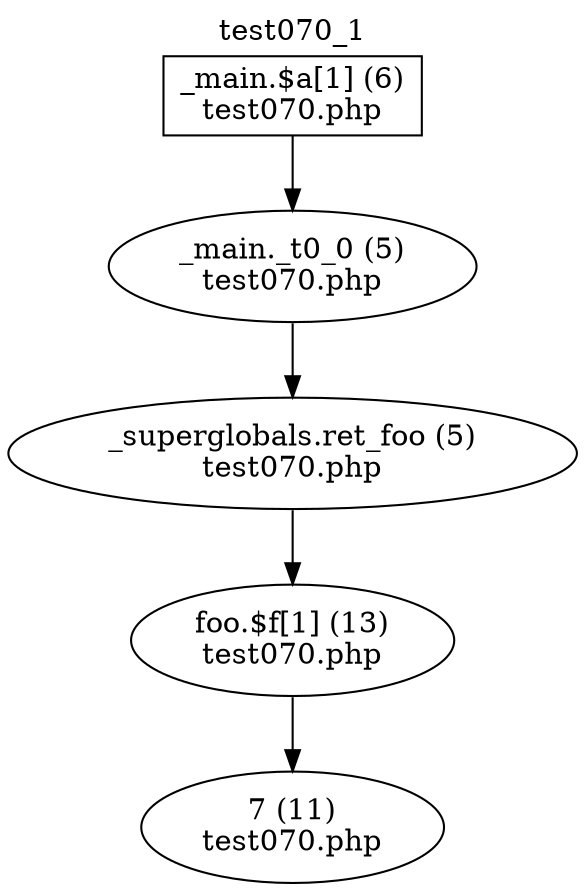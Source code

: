 digraph cfg {
  label="test070_1";
  labelloc=t;
  n1 [shape=box, label="_main.$a[1] (6)\ntest070.php"];
  n2 [shape=ellipse, label="_main._t0_0 (5)\ntest070.php"];
  n3 [shape=ellipse, label="_superglobals.ret_foo (5)\ntest070.php"];
  n4 [shape=ellipse, label="foo.$f[1] (13)\ntest070.php"];
  n5 [shape=ellipse, label="7 (11)\ntest070.php"];
  n1 -> n2;
  n2 -> n3;
  n3 -> n4;
  n4 -> n5;
}
